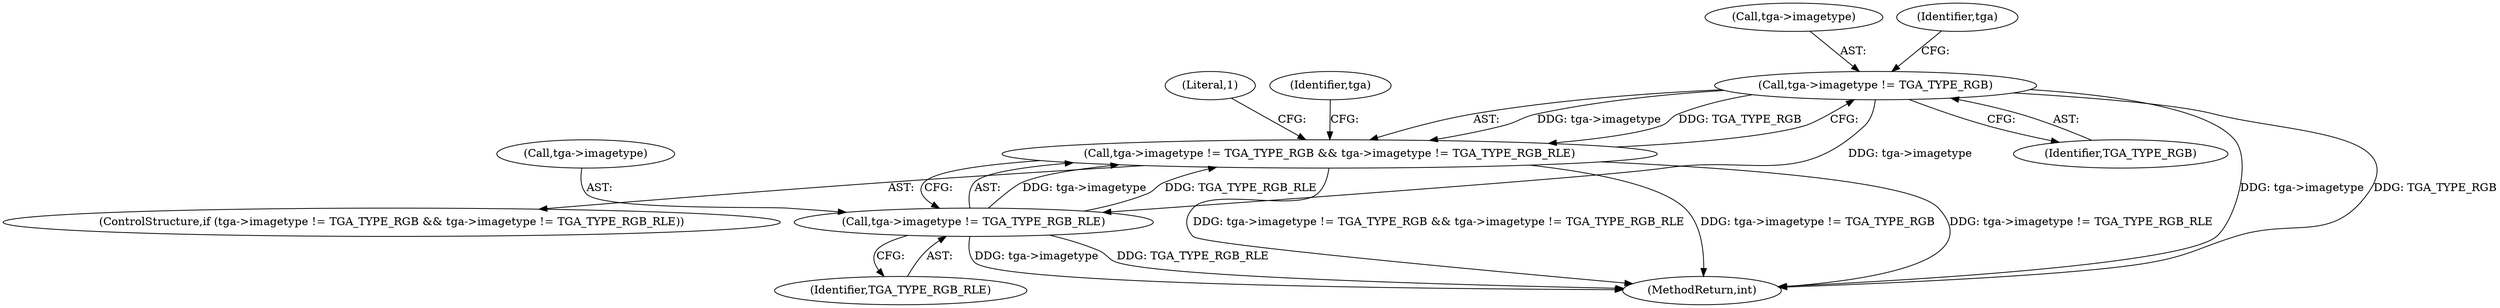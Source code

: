 digraph "0_libgd_fb0e0cce0b9f25389ab56604c3547351617e1415@pointer" {
"1000187" [label="(Call,tga->imagetype != TGA_TYPE_RGB)"];
"1000186" [label="(Call,tga->imagetype != TGA_TYPE_RGB && tga->imagetype != TGA_TYPE_RGB_RLE)"];
"1000192" [label="(Call,tga->imagetype != TGA_TYPE_RGB_RLE)"];
"1000188" [label="(Call,tga->imagetype)"];
"1000185" [label="(ControlStructure,if (tga->imagetype != TGA_TYPE_RGB && tga->imagetype != TGA_TYPE_RGB_RLE))"];
"1000186" [label="(Call,tga->imagetype != TGA_TYPE_RGB && tga->imagetype != TGA_TYPE_RGB_RLE)"];
"1000187" [label="(Call,tga->imagetype != TGA_TYPE_RGB)"];
"1000193" [label="(Call,tga->imagetype)"];
"1000194" [label="(Identifier,tga)"];
"1000191" [label="(Identifier,TGA_TYPE_RGB)"];
"1000199" [label="(Literal,1)"];
"1000202" [label="(Identifier,tga)"];
"1000196" [label="(Identifier,TGA_TYPE_RGB_RLE)"];
"1000501" [label="(MethodReturn,int)"];
"1000192" [label="(Call,tga->imagetype != TGA_TYPE_RGB_RLE)"];
"1000187" -> "1000186"  [label="AST: "];
"1000187" -> "1000191"  [label="CFG: "];
"1000188" -> "1000187"  [label="AST: "];
"1000191" -> "1000187"  [label="AST: "];
"1000194" -> "1000187"  [label="CFG: "];
"1000186" -> "1000187"  [label="CFG: "];
"1000187" -> "1000501"  [label="DDG: tga->imagetype"];
"1000187" -> "1000501"  [label="DDG: TGA_TYPE_RGB"];
"1000187" -> "1000186"  [label="DDG: tga->imagetype"];
"1000187" -> "1000186"  [label="DDG: TGA_TYPE_RGB"];
"1000187" -> "1000192"  [label="DDG: tga->imagetype"];
"1000186" -> "1000185"  [label="AST: "];
"1000186" -> "1000192"  [label="CFG: "];
"1000192" -> "1000186"  [label="AST: "];
"1000199" -> "1000186"  [label="CFG: "];
"1000202" -> "1000186"  [label="CFG: "];
"1000186" -> "1000501"  [label="DDG: tga->imagetype != TGA_TYPE_RGB && tga->imagetype != TGA_TYPE_RGB_RLE"];
"1000186" -> "1000501"  [label="DDG: tga->imagetype != TGA_TYPE_RGB"];
"1000186" -> "1000501"  [label="DDG: tga->imagetype != TGA_TYPE_RGB_RLE"];
"1000192" -> "1000186"  [label="DDG: tga->imagetype"];
"1000192" -> "1000186"  [label="DDG: TGA_TYPE_RGB_RLE"];
"1000192" -> "1000196"  [label="CFG: "];
"1000193" -> "1000192"  [label="AST: "];
"1000196" -> "1000192"  [label="AST: "];
"1000192" -> "1000501"  [label="DDG: tga->imagetype"];
"1000192" -> "1000501"  [label="DDG: TGA_TYPE_RGB_RLE"];
}
